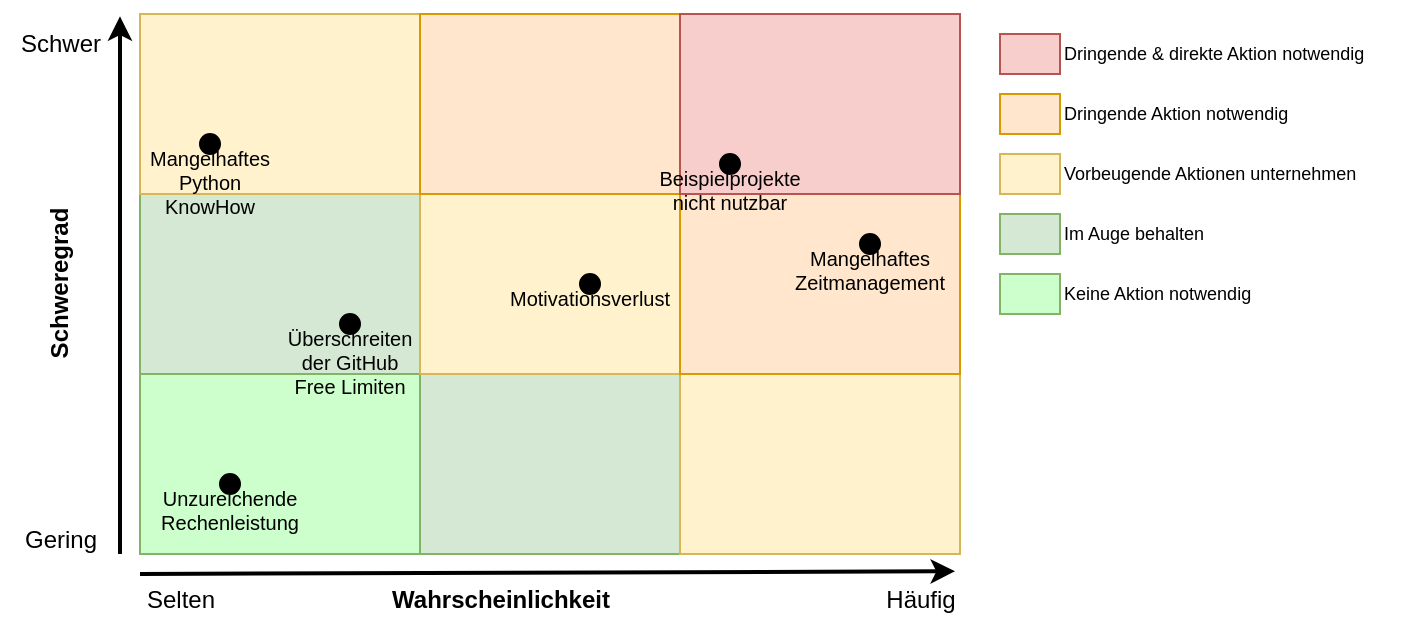 <mxfile version="24.8.3">
  <diagram name="Seite-1" id="57vSUFvoUFBMkL-geE9z">
    <mxGraphModel dx="875" dy="448" grid="1" gridSize="10" guides="1" tooltips="1" connect="1" arrows="1" fold="1" page="1" pageScale="1" pageWidth="827" pageHeight="1169" math="0" shadow="0">
      <root>
        <mxCell id="0" />
        <mxCell id="1" parent="0" />
        <mxCell id="hjHqGuJiPRqZqSn0VLlT-1" value="" style="rounded=0;whiteSpace=wrap;html=1;fillColor=#CCFFCC;strokeColor=#82b366;" vertex="1" parent="1">
          <mxGeometry x="220" y="300" width="140" height="90" as="geometry" />
        </mxCell>
        <mxCell id="hjHqGuJiPRqZqSn0VLlT-2" value="" style="rounded=0;whiteSpace=wrap;html=1;fillColor=#d5e8d4;strokeColor=#82b366;" vertex="1" parent="1">
          <mxGeometry x="220" y="210" width="140" height="90" as="geometry" />
        </mxCell>
        <mxCell id="hjHqGuJiPRqZqSn0VLlT-3" value="" style="rounded=0;whiteSpace=wrap;html=1;fillColor=#fff2cc;strokeColor=#d6b656;" vertex="1" parent="1">
          <mxGeometry x="220" y="120" width="140" height="90" as="geometry" />
        </mxCell>
        <mxCell id="hjHqGuJiPRqZqSn0VLlT-10" value="" style="rounded=0;whiteSpace=wrap;html=1;fillColor=#d5e8d4;strokeColor=#82b366;" vertex="1" parent="1">
          <mxGeometry x="360" y="300" width="130" height="90" as="geometry" />
        </mxCell>
        <mxCell id="hjHqGuJiPRqZqSn0VLlT-11" value="" style="rounded=0;whiteSpace=wrap;html=1;fillColor=#fff2cc;strokeColor=#d6b656;" vertex="1" parent="1">
          <mxGeometry x="360" y="210" width="130" height="90" as="geometry" />
        </mxCell>
        <mxCell id="hjHqGuJiPRqZqSn0VLlT-12" value="" style="rounded=0;whiteSpace=wrap;html=1;fillColor=#ffe6cc;strokeColor=#d79b00;" vertex="1" parent="1">
          <mxGeometry x="360" y="120" width="140" height="90" as="geometry" />
        </mxCell>
        <mxCell id="hjHqGuJiPRqZqSn0VLlT-13" value="" style="rounded=0;whiteSpace=wrap;html=1;fillColor=#fff2cc;strokeColor=#d6b656;" vertex="1" parent="1">
          <mxGeometry x="490" y="300" width="140" height="90" as="geometry" />
        </mxCell>
        <mxCell id="hjHqGuJiPRqZqSn0VLlT-14" value="" style="rounded=0;whiteSpace=wrap;html=1;fillColor=#ffe6cc;strokeColor=#d79b00;" vertex="1" parent="1">
          <mxGeometry x="490" y="210" width="140" height="90" as="geometry" />
        </mxCell>
        <mxCell id="hjHqGuJiPRqZqSn0VLlT-15" value="" style="rounded=0;whiteSpace=wrap;html=1;fillColor=#f8cecc;strokeColor=#b85450;" vertex="1" parent="1">
          <mxGeometry x="490" y="120" width="140" height="90" as="geometry" />
        </mxCell>
        <mxCell id="hjHqGuJiPRqZqSn0VLlT-16" value="" style="endArrow=classic;html=1;rounded=0;strokeWidth=2;entryX=1;entryY=0.039;entryDx=0;entryDy=0;entryPerimeter=0;" edge="1" parent="1" target="hjHqGuJiPRqZqSn0VLlT-22">
          <mxGeometry width="50" height="50" relative="1" as="geometry">
            <mxPoint x="210" y="390" as="sourcePoint" />
            <mxPoint x="210" y="180" as="targetPoint" />
          </mxGeometry>
        </mxCell>
        <mxCell id="hjHqGuJiPRqZqSn0VLlT-17" value="" style="endArrow=classic;html=1;rounded=0;strokeWidth=2;entryX=0.792;entryY=0.022;entryDx=0;entryDy=0;entryPerimeter=0;" edge="1" parent="1" target="hjHqGuJiPRqZqSn0VLlT-19">
          <mxGeometry width="50" height="50" relative="1" as="geometry">
            <mxPoint x="220" y="400" as="sourcePoint" />
            <mxPoint x="580" y="400" as="targetPoint" />
          </mxGeometry>
        </mxCell>
        <mxCell id="hjHqGuJiPRqZqSn0VLlT-18" value="Selten" style="text;html=1;align=center;verticalAlign=middle;resizable=0;points=[];autosize=1;strokeColor=none;fillColor=none;" vertex="1" parent="1">
          <mxGeometry x="210" y="398" width="60" height="30" as="geometry" />
        </mxCell>
        <mxCell id="hjHqGuJiPRqZqSn0VLlT-19" value="Häufig" style="text;html=1;align=center;verticalAlign=middle;resizable=0;points=[];autosize=1;strokeColor=none;fillColor=none;" vertex="1" parent="1">
          <mxGeometry x="580" y="398" width="60" height="30" as="geometry" />
        </mxCell>
        <mxCell id="hjHqGuJiPRqZqSn0VLlT-20" value="Wahrscheinlichkeit" style="text;html=1;align=center;verticalAlign=middle;resizable=0;points=[];autosize=1;strokeColor=none;fillColor=none;fontStyle=1" vertex="1" parent="1">
          <mxGeometry x="340" y="398" width="120" height="30" as="geometry" />
        </mxCell>
        <mxCell id="hjHqGuJiPRqZqSn0VLlT-21" value="Gering" style="text;html=1;align=center;verticalAlign=middle;resizable=0;points=[];autosize=1;strokeColor=none;fillColor=none;" vertex="1" parent="1">
          <mxGeometry x="150" y="368" width="60" height="30" as="geometry" />
        </mxCell>
        <mxCell id="hjHqGuJiPRqZqSn0VLlT-22" value="Schwer" style="text;html=1;align=center;verticalAlign=middle;resizable=0;points=[];autosize=1;strokeColor=none;fillColor=none;" vertex="1" parent="1">
          <mxGeometry x="150" y="120" width="60" height="30" as="geometry" />
        </mxCell>
        <mxCell id="hjHqGuJiPRqZqSn0VLlT-23" value="Schweregrad" style="text;html=1;align=center;verticalAlign=middle;resizable=0;points=[];autosize=1;strokeColor=none;fillColor=none;rotation=-90;fontStyle=1" vertex="1" parent="1">
          <mxGeometry x="135" y="240" width="90" height="30" as="geometry" />
        </mxCell>
        <mxCell id="hjHqGuJiPRqZqSn0VLlT-24" value="Unzureichende Rechenleistung" style="ellipse;whiteSpace=wrap;html=1;aspect=fixed;fillColor=#000000;verticalAlign=top;fontSize=10;" vertex="1" parent="1">
          <mxGeometry x="260" y="350" width="10" height="10" as="geometry" />
        </mxCell>
        <mxCell id="hjHqGuJiPRqZqSn0VLlT-26" value="&lt;div style=&quot;font-size: 10px;&quot;&gt;Mangelhaftes Zeitmanagement&lt;/div&gt;&lt;div style=&quot;font-size: 10px;&quot;&gt;&lt;br style=&quot;font-size: 10px;&quot;&gt;&lt;/div&gt;" style="ellipse;whiteSpace=wrap;html=1;aspect=fixed;fillColor=#000000;verticalAlign=top;fontSize=10;" vertex="1" parent="1">
          <mxGeometry x="580" y="230" width="10" height="10" as="geometry" />
        </mxCell>
        <mxCell id="hjHqGuJiPRqZqSn0VLlT-27" value="Mangelhaftes Python KnowHow" style="ellipse;whiteSpace=wrap;html=1;aspect=fixed;fillColor=#000000;verticalAlign=top;fontSize=10;" vertex="1" parent="1">
          <mxGeometry x="250" y="180" width="10" height="10" as="geometry" />
        </mxCell>
        <mxCell id="hjHqGuJiPRqZqSn0VLlT-29" value="" style="rounded=0;whiteSpace=wrap;html=1;fillColor=#f8cecc;strokeColor=#b85450;" vertex="1" parent="1">
          <mxGeometry x="650" y="130" width="30" height="20" as="geometry" />
        </mxCell>
        <mxCell id="hjHqGuJiPRqZqSn0VLlT-30" value="" style="rounded=0;whiteSpace=wrap;html=1;fillColor=#ffe6cc;strokeColor=#d79b00;" vertex="1" parent="1">
          <mxGeometry x="650" y="160" width="30" height="20" as="geometry" />
        </mxCell>
        <mxCell id="hjHqGuJiPRqZqSn0VLlT-31" value="" style="rounded=0;whiteSpace=wrap;html=1;fillColor=#fff2cc;strokeColor=#d6b656;" vertex="1" parent="1">
          <mxGeometry x="650" y="190" width="30" height="20" as="geometry" />
        </mxCell>
        <mxCell id="hjHqGuJiPRqZqSn0VLlT-32" value="" style="rounded=0;whiteSpace=wrap;html=1;fillColor=#d5e8d4;strokeColor=#82b366;" vertex="1" parent="1">
          <mxGeometry x="650" y="220" width="30" height="20" as="geometry" />
        </mxCell>
        <mxCell id="hjHqGuJiPRqZqSn0VLlT-34" value="" style="rounded=0;whiteSpace=wrap;html=1;fillColor=#CCFFCC;strokeColor=#82b366;" vertex="1" parent="1">
          <mxGeometry x="650" y="250" width="30" height="20" as="geometry" />
        </mxCell>
        <mxCell id="hjHqGuJiPRqZqSn0VLlT-35" value="Dringende &amp;amp; direkte Aktion notwendig" style="text;html=1;align=left;verticalAlign=middle;resizable=0;points=[];autosize=1;strokeColor=none;fillColor=none;fontSize=9;" vertex="1" parent="1">
          <mxGeometry x="680" y="130" width="170" height="20" as="geometry" />
        </mxCell>
        <mxCell id="hjHqGuJiPRqZqSn0VLlT-36" value="Dringende Aktion notwendig" style="text;html=1;align=left;verticalAlign=middle;resizable=0;points=[];autosize=1;strokeColor=none;fillColor=none;fontSize=9;" vertex="1" parent="1">
          <mxGeometry x="680" y="160" width="130" height="20" as="geometry" />
        </mxCell>
        <mxCell id="hjHqGuJiPRqZqSn0VLlT-37" value="Vorbeugende Aktionen unternehmen" style="text;html=1;align=left;verticalAlign=middle;resizable=0;points=[];autosize=1;strokeColor=none;fillColor=none;fontSize=9;" vertex="1" parent="1">
          <mxGeometry x="680" y="190" width="160" height="20" as="geometry" />
        </mxCell>
        <mxCell id="hjHqGuJiPRqZqSn0VLlT-38" value="Im Auge behalten" style="text;html=1;align=left;verticalAlign=middle;resizable=0;points=[];autosize=1;strokeColor=none;fillColor=none;fontSize=9;" vertex="1" parent="1">
          <mxGeometry x="680" y="220" width="90" height="20" as="geometry" />
        </mxCell>
        <mxCell id="hjHqGuJiPRqZqSn0VLlT-39" value="Keine Aktion notwendig" style="text;html=1;align=left;verticalAlign=middle;resizable=0;points=[];autosize=1;strokeColor=none;fillColor=none;fontSize=9;" vertex="1" parent="1">
          <mxGeometry x="680" y="250" width="110" height="20" as="geometry" />
        </mxCell>
        <mxCell id="hjHqGuJiPRqZqSn0VLlT-40" value="Überschreiten der GitHub Free Limiten" style="ellipse;whiteSpace=wrap;html=1;aspect=fixed;fillColor=#000000;verticalAlign=top;fontSize=10;" vertex="1" parent="1">
          <mxGeometry x="320" y="270" width="10" height="10" as="geometry" />
        </mxCell>
        <mxCell id="hjHqGuJiPRqZqSn0VLlT-43" value="Beispielprojekte nicht nutzbar" style="ellipse;whiteSpace=wrap;html=1;aspect=fixed;fillColor=#000000;verticalAlign=top;fontSize=10;" vertex="1" parent="1">
          <mxGeometry x="510" y="190" width="10" height="10" as="geometry" />
        </mxCell>
        <mxCell id="hjHqGuJiPRqZqSn0VLlT-44" value="Motivationsverlust" style="ellipse;whiteSpace=wrap;html=1;aspect=fixed;fillColor=#000000;verticalAlign=top;fontSize=10;" vertex="1" parent="1">
          <mxGeometry x="440" y="250" width="10" height="10" as="geometry" />
        </mxCell>
      </root>
    </mxGraphModel>
  </diagram>
</mxfile>
